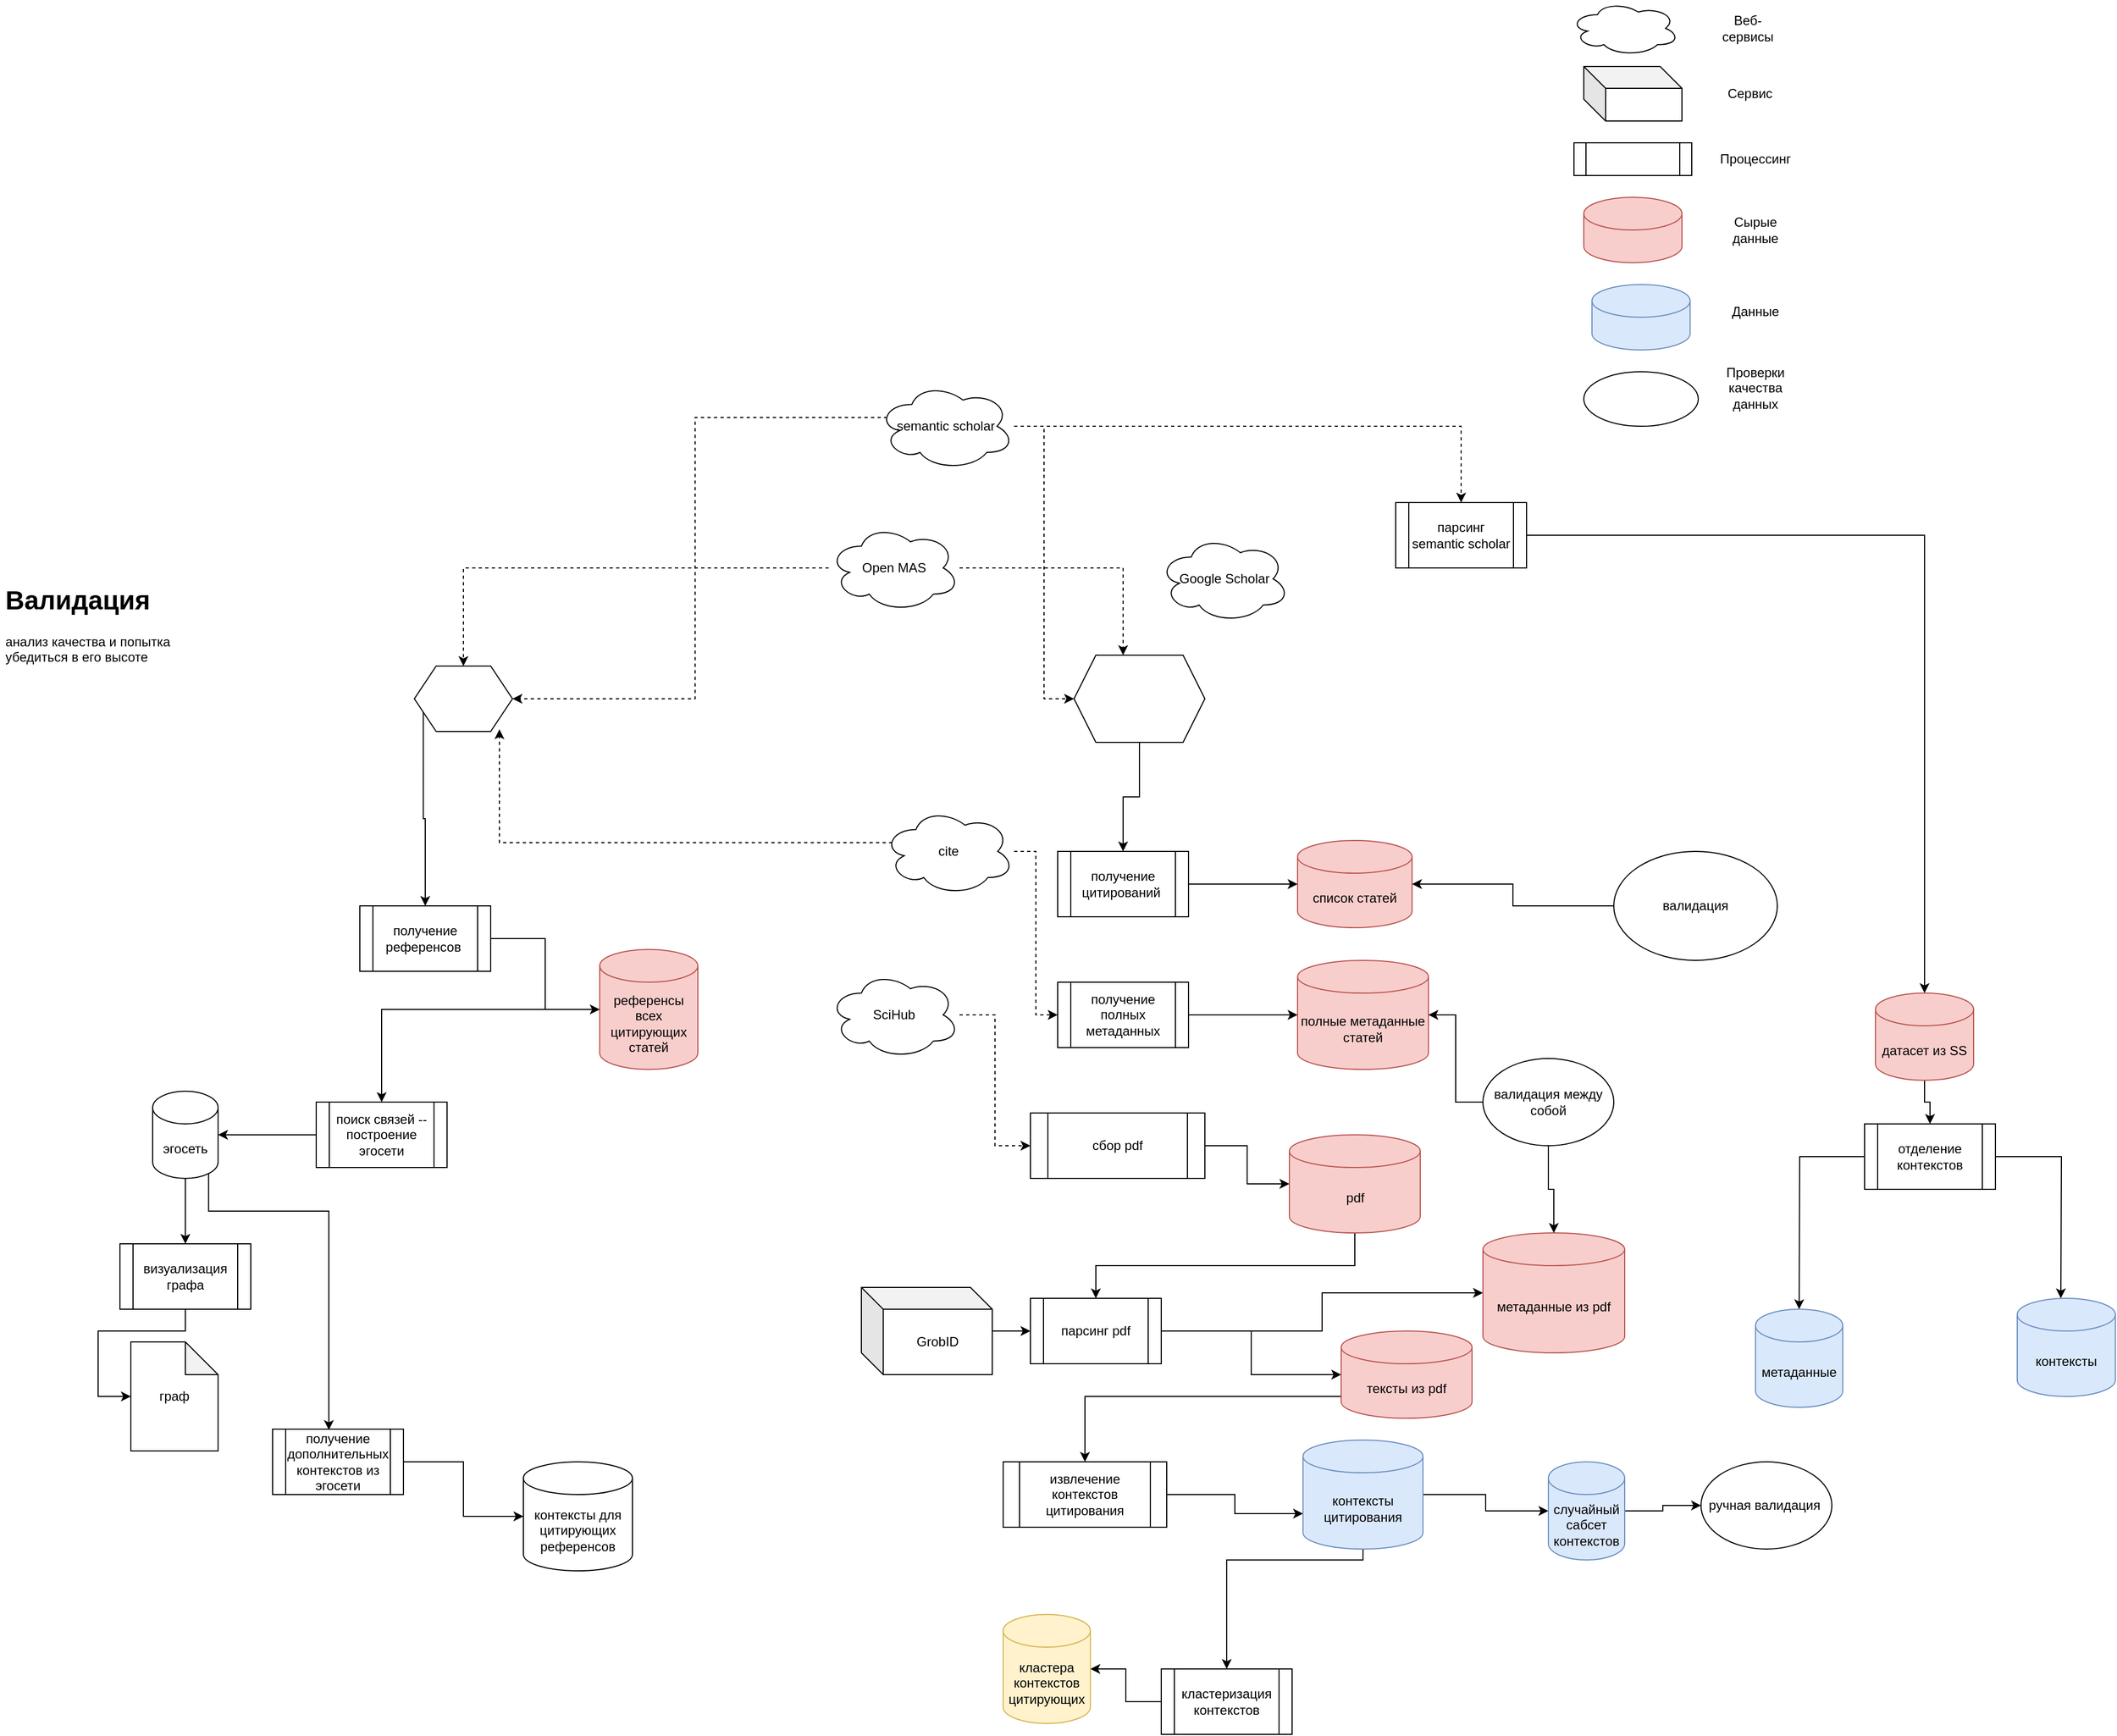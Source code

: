<mxfile version="17.4.0" type="github"><diagram id="hcP1Pp9ipcXUoe1VHoGx" name="Page-1"><mxGraphModel dx="1144" dy="587" grid="1" gridSize="10" guides="1" tooltips="1" connect="1" arrows="1" fold="1" page="1" pageScale="1" pageWidth="1100" pageHeight="1700" math="0" shadow="0"><root><mxCell id="0"/><mxCell id="1" parent="0"/><mxCell id="gaeL85kwDR5vp7jidNib-1" value="полные метаданные статей" style="shape=cylinder3;whiteSpace=wrap;html=1;boundedLbl=1;backgroundOutline=1;size=15;fillColor=#f8cecc;strokeColor=#b85450;" vertex="1" parent="1"><mxGeometry x="1230" y="920" width="120" height="100" as="geometry"/></mxCell><mxCell id="gaeL85kwDR5vp7jidNib-2" style="edgeStyle=orthogonalEdgeStyle;rounded=0;orthogonalLoop=1;jettySize=auto;html=1;entryX=0;entryY=0.5;entryDx=0;entryDy=0;entryPerimeter=0;" edge="1" parent="1" source="gaeL85kwDR5vp7jidNib-3" target="gaeL85kwDR5vp7jidNib-5"><mxGeometry relative="1" as="geometry"/></mxCell><mxCell id="gaeL85kwDR5vp7jidNib-3" value="сбор pdf" style="shape=process;whiteSpace=wrap;html=1;backgroundOutline=1;" vertex="1" parent="1"><mxGeometry x="985" y="1060" width="160" height="60" as="geometry"/></mxCell><mxCell id="gaeL85kwDR5vp7jidNib-4" style="edgeStyle=orthogonalEdgeStyle;rounded=0;orthogonalLoop=1;jettySize=auto;html=1;entryX=0.5;entryY=0;entryDx=0;entryDy=0;" edge="1" parent="1" source="gaeL85kwDR5vp7jidNib-5" target="gaeL85kwDR5vp7jidNib-19"><mxGeometry relative="1" as="geometry"><Array as="points"><mxPoint x="1283" y="1200"/><mxPoint x="1045" y="1200"/></Array></mxGeometry></mxCell><mxCell id="gaeL85kwDR5vp7jidNib-5" value="pdf" style="shape=cylinder3;whiteSpace=wrap;html=1;boundedLbl=1;backgroundOutline=1;size=15;fillColor=#f8cecc;strokeColor=#b85450;" vertex="1" parent="1"><mxGeometry x="1222.5" y="1080" width="120" height="90" as="geometry"/></mxCell><mxCell id="gaeL85kwDR5vp7jidNib-6" style="edgeStyle=orthogonalEdgeStyle;rounded=0;orthogonalLoop=1;jettySize=auto;html=1;entryX=0;entryY=0;entryDx=0;entryDy=67.5;entryPerimeter=0;" edge="1" parent="1" source="gaeL85kwDR5vp7jidNib-7" target="gaeL85kwDR5vp7jidNib-9"><mxGeometry relative="1" as="geometry"><mxPoint x="1245" y="1400" as="targetPoint"/></mxGeometry></mxCell><mxCell id="gaeL85kwDR5vp7jidNib-7" value="извлечение контекстов цитирования" style="shape=process;whiteSpace=wrap;html=1;backgroundOutline=1;" vertex="1" parent="1"><mxGeometry x="960" y="1380" width="150" height="60" as="geometry"/></mxCell><mxCell id="gaeL85kwDR5vp7jidNib-8" value="" style="edgeStyle=orthogonalEdgeStyle;rounded=0;orthogonalLoop=1;jettySize=auto;html=1;" edge="1" parent="1" source="gaeL85kwDR5vp7jidNib-9" target="gaeL85kwDR5vp7jidNib-30"><mxGeometry relative="1" as="geometry"/></mxCell><mxCell id="gaeL85kwDR5vp7jidNib-66" style="edgeStyle=orthogonalEdgeStyle;rounded=0;orthogonalLoop=1;jettySize=auto;html=1;" edge="1" parent="1" source="gaeL85kwDR5vp7jidNib-9" target="gaeL85kwDR5vp7jidNib-65"><mxGeometry relative="1" as="geometry"><Array as="points"><mxPoint x="1290" y="1470"/><mxPoint x="1165" y="1470"/></Array></mxGeometry></mxCell><mxCell id="gaeL85kwDR5vp7jidNib-9" value="контексты цитирования" style="shape=cylinder3;whiteSpace=wrap;html=1;boundedLbl=1;backgroundOutline=1;size=15;fillColor=#dae8fc;strokeColor=#6c8ebf;" vertex="1" parent="1"><mxGeometry x="1235" y="1360" width="110" height="100" as="geometry"/></mxCell><mxCell id="gaeL85kwDR5vp7jidNib-10" style="edgeStyle=orthogonalEdgeStyle;rounded=0;orthogonalLoop=1;jettySize=auto;html=1;" edge="1" parent="1" source="gaeL85kwDR5vp7jidNib-11" target="gaeL85kwDR5vp7jidNib-1"><mxGeometry relative="1" as="geometry"/></mxCell><mxCell id="gaeL85kwDR5vp7jidNib-11" value="получение полных метаданных" style="shape=process;whiteSpace=wrap;html=1;backgroundOutline=1;" vertex="1" parent="1"><mxGeometry x="1010" y="940" width="120" height="60" as="geometry"/></mxCell><mxCell id="gaeL85kwDR5vp7jidNib-12" value="список статей" style="shape=cylinder3;whiteSpace=wrap;html=1;boundedLbl=1;backgroundOutline=1;size=15;fillColor=#f8cecc;strokeColor=#b85450;" vertex="1" parent="1"><mxGeometry x="1230" y="810" width="105" height="80" as="geometry"/></mxCell><mxCell id="gaeL85kwDR5vp7jidNib-13" style="edgeStyle=orthogonalEdgeStyle;rounded=0;orthogonalLoop=1;jettySize=auto;html=1;" edge="1" parent="1" source="gaeL85kwDR5vp7jidNib-14" target="gaeL85kwDR5vp7jidNib-12"><mxGeometry relative="1" as="geometry"/></mxCell><mxCell id="gaeL85kwDR5vp7jidNib-14" value="получение цитирований&amp;nbsp;" style="shape=process;whiteSpace=wrap;html=1;backgroundOutline=1;" vertex="1" parent="1"><mxGeometry x="1010" y="820" width="120" height="60" as="geometry"/></mxCell><mxCell id="gaeL85kwDR5vp7jidNib-15" style="edgeStyle=orthogonalEdgeStyle;rounded=0;orthogonalLoop=1;jettySize=auto;html=1;" edge="1" parent="1" source="gaeL85kwDR5vp7jidNib-16" target="gaeL85kwDR5vp7jidNib-12"><mxGeometry relative="1" as="geometry"/></mxCell><mxCell id="gaeL85kwDR5vp7jidNib-16" value="валидация" style="ellipse;whiteSpace=wrap;html=1;" vertex="1" parent="1"><mxGeometry x="1520" y="820" width="150" height="100" as="geometry"/></mxCell><mxCell id="gaeL85kwDR5vp7jidNib-17" style="edgeStyle=orthogonalEdgeStyle;rounded=0;orthogonalLoop=1;jettySize=auto;html=1;" edge="1" parent="1" source="gaeL85kwDR5vp7jidNib-19" target="gaeL85kwDR5vp7jidNib-21"><mxGeometry relative="1" as="geometry"/></mxCell><mxCell id="gaeL85kwDR5vp7jidNib-18" style="edgeStyle=orthogonalEdgeStyle;rounded=0;orthogonalLoop=1;jettySize=auto;html=1;entryX=0;entryY=0.5;entryDx=0;entryDy=0;entryPerimeter=0;" edge="1" parent="1" source="gaeL85kwDR5vp7jidNib-19" target="gaeL85kwDR5vp7jidNib-22"><mxGeometry relative="1" as="geometry"><mxPoint x="1320" y="1230" as="targetPoint"/></mxGeometry></mxCell><mxCell id="gaeL85kwDR5vp7jidNib-19" value="парсинг pdf" style="shape=process;whiteSpace=wrap;html=1;backgroundOutline=1;" vertex="1" parent="1"><mxGeometry x="985" y="1230" width="120" height="60" as="geometry"/></mxCell><mxCell id="gaeL85kwDR5vp7jidNib-20" style="edgeStyle=orthogonalEdgeStyle;rounded=0;orthogonalLoop=1;jettySize=auto;html=1;entryX=0.5;entryY=0;entryDx=0;entryDy=0;" edge="1" parent="1" source="gaeL85kwDR5vp7jidNib-21" target="gaeL85kwDR5vp7jidNib-7"><mxGeometry relative="1" as="geometry"><Array as="points"><mxPoint x="1230" y="1320"/><mxPoint x="1035" y="1320"/></Array></mxGeometry></mxCell><mxCell id="gaeL85kwDR5vp7jidNib-21" value="тексты из pdf" style="shape=cylinder3;whiteSpace=wrap;html=1;boundedLbl=1;backgroundOutline=1;size=15;fillColor=#f8cecc;strokeColor=#b85450;" vertex="1" parent="1"><mxGeometry x="1270" y="1260" width="120" height="80" as="geometry"/></mxCell><mxCell id="gaeL85kwDR5vp7jidNib-22" value="метаданные из pdf" style="shape=cylinder3;whiteSpace=wrap;html=1;boundedLbl=1;backgroundOutline=1;size=15;fillColor=#f8cecc;strokeColor=#b85450;" vertex="1" parent="1"><mxGeometry x="1400" y="1170" width="130" height="110" as="geometry"/></mxCell><mxCell id="gaeL85kwDR5vp7jidNib-23" style="edgeStyle=orthogonalEdgeStyle;rounded=0;orthogonalLoop=1;jettySize=auto;html=1;" edge="1" parent="1" source="gaeL85kwDR5vp7jidNib-25" target="gaeL85kwDR5vp7jidNib-22"><mxGeometry relative="1" as="geometry"/></mxCell><mxCell id="gaeL85kwDR5vp7jidNib-24" style="edgeStyle=orthogonalEdgeStyle;rounded=0;orthogonalLoop=1;jettySize=auto;html=1;" edge="1" parent="1" source="gaeL85kwDR5vp7jidNib-25" target="gaeL85kwDR5vp7jidNib-1"><mxGeometry relative="1" as="geometry"/></mxCell><mxCell id="gaeL85kwDR5vp7jidNib-25" value="валидация между собой" style="ellipse;whiteSpace=wrap;html=1;" vertex="1" parent="1"><mxGeometry x="1400" y="1010" width="120" height="80" as="geometry"/></mxCell><mxCell id="gaeL85kwDR5vp7jidNib-26" style="edgeStyle=orthogonalEdgeStyle;rounded=0;orthogonalLoop=1;jettySize=auto;html=1;entryX=0.5;entryY=0;entryDx=0;entryDy=0;entryPerimeter=0;" edge="1" parent="1" source="gaeL85kwDR5vp7jidNib-27" target="gaeL85kwDR5vp7jidNib-32"><mxGeometry relative="1" as="geometry"/></mxCell><mxCell id="gaeL85kwDR5vp7jidNib-27" value="парсинг semantic scholar" style="shape=process;whiteSpace=wrap;html=1;backgroundOutline=1;" vertex="1" parent="1"><mxGeometry x="1320" y="500" width="120" height="60" as="geometry"/></mxCell><mxCell id="gaeL85kwDR5vp7jidNib-28" value="ручная валидация&amp;nbsp;" style="ellipse;whiteSpace=wrap;html=1;" vertex="1" parent="1"><mxGeometry x="1600" y="1380" width="120" height="80" as="geometry"/></mxCell><mxCell id="gaeL85kwDR5vp7jidNib-29" value="" style="edgeStyle=orthogonalEdgeStyle;rounded=0;orthogonalLoop=1;jettySize=auto;html=1;" edge="1" parent="1" source="gaeL85kwDR5vp7jidNib-30" target="gaeL85kwDR5vp7jidNib-28"><mxGeometry relative="1" as="geometry"/></mxCell><mxCell id="gaeL85kwDR5vp7jidNib-30" value="случайный сабсет контекстов" style="shape=cylinder3;whiteSpace=wrap;html=1;boundedLbl=1;backgroundOutline=1;size=15;fillColor=#dae8fc;strokeColor=#6c8ebf;" vertex="1" parent="1"><mxGeometry x="1460" y="1380" width="70" height="90" as="geometry"/></mxCell><mxCell id="gaeL85kwDR5vp7jidNib-31" value="&lt;h1&gt;Валидация&lt;/h1&gt;&lt;div&gt;анализ качества и попытка убедиться в его высоте&lt;/div&gt;" style="text;html=1;strokeColor=none;fillColor=none;spacing=5;spacingTop=-20;whiteSpace=wrap;overflow=hidden;rounded=0;" vertex="1" parent="1"><mxGeometry x="40" y="570" width="190" height="120" as="geometry"/></mxCell><mxCell id="gaeL85kwDR5vp7jidNib-69" value="" style="edgeStyle=orthogonalEdgeStyle;rounded=0;orthogonalLoop=1;jettySize=auto;html=1;" edge="1" parent="1" source="gaeL85kwDR5vp7jidNib-32" target="gaeL85kwDR5vp7jidNib-68"><mxGeometry relative="1" as="geometry"/></mxCell><mxCell id="gaeL85kwDR5vp7jidNib-32" value="датасет из SS" style="shape=cylinder3;whiteSpace=wrap;html=1;boundedLbl=1;backgroundOutline=1;size=15;fillColor=#f8cecc;strokeColor=#b85450;" vertex="1" parent="1"><mxGeometry x="1760" y="950" width="90" height="80" as="geometry"/></mxCell><mxCell id="gaeL85kwDR5vp7jidNib-33" style="edgeStyle=orthogonalEdgeStyle;rounded=0;orthogonalLoop=1;jettySize=auto;html=1;entryX=0.5;entryY=0;entryDx=0;entryDy=0;dashed=1;" edge="1" parent="1" source="gaeL85kwDR5vp7jidNib-36" target="gaeL85kwDR5vp7jidNib-27"><mxGeometry relative="1" as="geometry"/></mxCell><mxCell id="gaeL85kwDR5vp7jidNib-34" style="edgeStyle=orthogonalEdgeStyle;rounded=0;orthogonalLoop=1;jettySize=auto;html=1;entryX=0;entryY=0.5;entryDx=0;entryDy=0;dashed=1;" edge="1" parent="1" source="gaeL85kwDR5vp7jidNib-36" target="gaeL85kwDR5vp7jidNib-37"><mxGeometry relative="1" as="geometry"/></mxCell><mxCell id="gaeL85kwDR5vp7jidNib-35" style="edgeStyle=orthogonalEdgeStyle;rounded=0;orthogonalLoop=1;jettySize=auto;html=1;exitX=0.07;exitY=0.4;exitDx=0;exitDy=0;exitPerimeter=0;entryX=1;entryY=0.5;entryDx=0;entryDy=0;dashed=1;" edge="1" parent="1" source="gaeL85kwDR5vp7jidNib-36" target="gaeL85kwDR5vp7jidNib-63"><mxGeometry relative="1" as="geometry"/></mxCell><mxCell id="gaeL85kwDR5vp7jidNib-36" value="semantic scholar" style="ellipse;shape=cloud;whiteSpace=wrap;html=1;" vertex="1" parent="1"><mxGeometry x="845" y="390" width="125" height="80" as="geometry"/></mxCell><mxCell id="gaeL85kwDR5vp7jidNib-75" style="edgeStyle=orthogonalEdgeStyle;rounded=0;orthogonalLoop=1;jettySize=auto;html=1;" edge="1" parent="1" source="gaeL85kwDR5vp7jidNib-37" target="gaeL85kwDR5vp7jidNib-14"><mxGeometry relative="1" as="geometry"/></mxCell><mxCell id="gaeL85kwDR5vp7jidNib-37" value="" style="shape=hexagon;perimeter=hexagonPerimeter2;whiteSpace=wrap;html=1;fixedSize=1;" vertex="1" parent="1"><mxGeometry x="1025" y="640" width="120" height="80" as="geometry"/></mxCell><mxCell id="gaeL85kwDR5vp7jidNib-38" style="edgeStyle=orthogonalEdgeStyle;rounded=0;orthogonalLoop=1;jettySize=auto;html=1;entryX=0.375;entryY=0;entryDx=0;entryDy=0;dashed=1;" edge="1" parent="1" source="gaeL85kwDR5vp7jidNib-40" target="gaeL85kwDR5vp7jidNib-37"><mxGeometry relative="1" as="geometry"/></mxCell><mxCell id="gaeL85kwDR5vp7jidNib-39" style="edgeStyle=orthogonalEdgeStyle;rounded=0;orthogonalLoop=1;jettySize=auto;html=1;dashed=1;" edge="1" parent="1" source="gaeL85kwDR5vp7jidNib-40" target="gaeL85kwDR5vp7jidNib-63"><mxGeometry relative="1" as="geometry"/></mxCell><mxCell id="gaeL85kwDR5vp7jidNib-40" value="Open MAS" style="ellipse;shape=cloud;whiteSpace=wrap;html=1;" vertex="1" parent="1"><mxGeometry x="800" y="520" width="120" height="80" as="geometry"/></mxCell><mxCell id="gaeL85kwDR5vp7jidNib-41" value="Google Scholar" style="ellipse;shape=cloud;whiteSpace=wrap;html=1;" vertex="1" parent="1"><mxGeometry x="1102.5" y="530" width="120" height="80" as="geometry"/></mxCell><mxCell id="gaeL85kwDR5vp7jidNib-87" style="edgeStyle=orthogonalEdgeStyle;rounded=0;orthogonalLoop=1;jettySize=auto;html=1;entryX=0;entryY=0.5;entryDx=0;entryDy=0;" edge="1" parent="1" source="gaeL85kwDR5vp7jidNib-43" target="gaeL85kwDR5vp7jidNib-19"><mxGeometry relative="1" as="geometry"/></mxCell><mxCell id="gaeL85kwDR5vp7jidNib-43" value="GrobID" style="shape=cube;whiteSpace=wrap;html=1;boundedLbl=1;backgroundOutline=1;darkOpacity=0.05;darkOpacity2=0.1;" vertex="1" parent="1"><mxGeometry x="830" y="1220" width="120" height="80" as="geometry"/></mxCell><mxCell id="gaeL85kwDR5vp7jidNib-44" style="edgeStyle=orthogonalEdgeStyle;rounded=0;orthogonalLoop=1;jettySize=auto;html=1;entryX=0;entryY=0.5;entryDx=0;entryDy=0;dashed=1;" edge="1" parent="1" source="gaeL85kwDR5vp7jidNib-46" target="gaeL85kwDR5vp7jidNib-11"><mxGeometry relative="1" as="geometry"/></mxCell><mxCell id="gaeL85kwDR5vp7jidNib-45" style="edgeStyle=orthogonalEdgeStyle;rounded=0;orthogonalLoop=1;jettySize=auto;html=1;exitX=0.07;exitY=0.4;exitDx=0;exitDy=0;exitPerimeter=0;entryX=0.867;entryY=0.967;entryDx=0;entryDy=0;entryPerimeter=0;dashed=1;" edge="1" parent="1" source="gaeL85kwDR5vp7jidNib-46" target="gaeL85kwDR5vp7jidNib-63"><mxGeometry relative="1" as="geometry"/></mxCell><mxCell id="gaeL85kwDR5vp7jidNib-46" value="cite" style="ellipse;shape=cloud;whiteSpace=wrap;html=1;" vertex="1" parent="1"><mxGeometry x="850" y="780" width="120" height="80" as="geometry"/></mxCell><mxCell id="gaeL85kwDR5vp7jidNib-47" style="edgeStyle=orthogonalEdgeStyle;rounded=0;orthogonalLoop=1;jettySize=auto;html=1;entryX=0;entryY=0.5;entryDx=0;entryDy=0;dashed=1;" edge="1" parent="1" source="gaeL85kwDR5vp7jidNib-48" target="gaeL85kwDR5vp7jidNib-3"><mxGeometry relative="1" as="geometry"/></mxCell><mxCell id="gaeL85kwDR5vp7jidNib-48" value="SciHub" style="ellipse;shape=cloud;whiteSpace=wrap;html=1;" vertex="1" parent="1"><mxGeometry x="800" y="930" width="120" height="80" as="geometry"/></mxCell><mxCell id="gaeL85kwDR5vp7jidNib-49" value="" style="ellipse;shape=cloud;whiteSpace=wrap;html=1;" vertex="1" parent="1"><mxGeometry x="1480" y="40" width="100" height="50" as="geometry"/></mxCell><mxCell id="gaeL85kwDR5vp7jidNib-50" value="Веб-сервисы" style="text;html=1;strokeColor=none;fillColor=none;align=center;verticalAlign=middle;whiteSpace=wrap;rounded=0;" vertex="1" parent="1"><mxGeometry x="1612.5" y="50" width="60" height="30" as="geometry"/></mxCell><mxCell id="gaeL85kwDR5vp7jidNib-51" value="" style="shape=cube;whiteSpace=wrap;html=1;boundedLbl=1;backgroundOutline=1;darkOpacity=0.05;darkOpacity2=0.1;" vertex="1" parent="1"><mxGeometry x="1492.5" y="100" width="90" height="50" as="geometry"/></mxCell><mxCell id="gaeL85kwDR5vp7jidNib-52" value="Сервис" style="text;html=1;strokeColor=none;fillColor=none;align=center;verticalAlign=middle;whiteSpace=wrap;rounded=0;" vertex="1" parent="1"><mxGeometry x="1615" y="110" width="60" height="30" as="geometry"/></mxCell><mxCell id="gaeL85kwDR5vp7jidNib-53" value="" style="shape=process;whiteSpace=wrap;html=1;backgroundOutline=1;" vertex="1" parent="1"><mxGeometry x="1483.5" y="170" width="108" height="30" as="geometry"/></mxCell><mxCell id="gaeL85kwDR5vp7jidNib-54" value="" style="shape=cylinder3;whiteSpace=wrap;html=1;boundedLbl=1;backgroundOutline=1;size=15;fillColor=#f8cecc;strokeColor=#b85450;" vertex="1" parent="1"><mxGeometry x="1492.5" y="220" width="90" height="60" as="geometry"/></mxCell><mxCell id="gaeL85kwDR5vp7jidNib-55" value="Процессинг" style="text;html=1;strokeColor=none;fillColor=none;align=center;verticalAlign=middle;whiteSpace=wrap;rounded=0;" vertex="1" parent="1"><mxGeometry x="1620" y="170" width="60" height="30" as="geometry"/></mxCell><mxCell id="gaeL85kwDR5vp7jidNib-56" value="Сырые данные" style="text;html=1;strokeColor=none;fillColor=none;align=center;verticalAlign=middle;whiteSpace=wrap;rounded=0;" vertex="1" parent="1"><mxGeometry x="1620" y="235" width="60" height="30" as="geometry"/></mxCell><mxCell id="gaeL85kwDR5vp7jidNib-57" value="" style="shape=cylinder3;whiteSpace=wrap;html=1;boundedLbl=1;backgroundOutline=1;size=15;fillColor=#dae8fc;strokeColor=#6c8ebf;" vertex="1" parent="1"><mxGeometry x="1500" y="300" width="90" height="60" as="geometry"/></mxCell><mxCell id="gaeL85kwDR5vp7jidNib-58" value="Данные" style="text;html=1;strokeColor=none;fillColor=none;align=center;verticalAlign=middle;whiteSpace=wrap;rounded=0;" vertex="1" parent="1"><mxGeometry x="1620" y="310" width="60" height="30" as="geometry"/></mxCell><mxCell id="gaeL85kwDR5vp7jidNib-59" value="" style="ellipse;whiteSpace=wrap;html=1;" vertex="1" parent="1"><mxGeometry x="1492.5" y="380" width="105" height="50" as="geometry"/></mxCell><mxCell id="gaeL85kwDR5vp7jidNib-60" value="Проверки качества данных" style="text;html=1;strokeColor=none;fillColor=none;align=center;verticalAlign=middle;whiteSpace=wrap;rounded=0;" vertex="1" parent="1"><mxGeometry x="1620" y="380" width="60" height="30" as="geometry"/></mxCell><mxCell id="gaeL85kwDR5vp7jidNib-81" style="edgeStyle=orthogonalEdgeStyle;rounded=0;orthogonalLoop=1;jettySize=auto;html=1;" edge="1" parent="1" source="gaeL85kwDR5vp7jidNib-61" target="gaeL85kwDR5vp7jidNib-80"><mxGeometry relative="1" as="geometry"/></mxCell><mxCell id="gaeL85kwDR5vp7jidNib-61" value="получение референсов&amp;nbsp;" style="shape=process;whiteSpace=wrap;html=1;backgroundOutline=1;" vertex="1" parent="1"><mxGeometry x="370" y="870" width="120" height="60" as="geometry"/></mxCell><mxCell id="gaeL85kwDR5vp7jidNib-62" style="edgeStyle=orthogonalEdgeStyle;rounded=0;orthogonalLoop=1;jettySize=auto;html=1;exitX=0;exitY=0.75;exitDx=0;exitDy=0;" edge="1" parent="1" source="gaeL85kwDR5vp7jidNib-63" target="gaeL85kwDR5vp7jidNib-61"><mxGeometry relative="1" as="geometry"/></mxCell><mxCell id="gaeL85kwDR5vp7jidNib-63" value="" style="shape=hexagon;perimeter=hexagonPerimeter2;whiteSpace=wrap;html=1;fixedSize=1;" vertex="1" parent="1"><mxGeometry x="420" y="650" width="90" height="60" as="geometry"/></mxCell><mxCell id="gaeL85kwDR5vp7jidNib-86" style="edgeStyle=orthogonalEdgeStyle;rounded=0;orthogonalLoop=1;jettySize=auto;html=1;entryX=0;entryY=0.5;entryDx=0;entryDy=0;entryPerimeter=0;" edge="1" parent="1" source="gaeL85kwDR5vp7jidNib-64" target="gaeL85kwDR5vp7jidNib-77"><mxGeometry relative="1" as="geometry"/></mxCell><mxCell id="gaeL85kwDR5vp7jidNib-64" value="визуализация графа" style="shape=process;whiteSpace=wrap;html=1;backgroundOutline=1;" vertex="1" parent="1"><mxGeometry x="150" y="1180" width="120" height="60" as="geometry"/></mxCell><mxCell id="gaeL85kwDR5vp7jidNib-92" style="edgeStyle=orthogonalEdgeStyle;rounded=0;orthogonalLoop=1;jettySize=auto;html=1;" edge="1" parent="1" source="gaeL85kwDR5vp7jidNib-65" target="gaeL85kwDR5vp7jidNib-67"><mxGeometry relative="1" as="geometry"/></mxCell><mxCell id="gaeL85kwDR5vp7jidNib-65" value="кластеризация&lt;br&gt;контекстов" style="shape=process;whiteSpace=wrap;html=1;backgroundOutline=1;" vertex="1" parent="1"><mxGeometry x="1105" y="1570" width="120" height="60" as="geometry"/></mxCell><mxCell id="gaeL85kwDR5vp7jidNib-67" value="кластера контекстов цитирующих" style="shape=cylinder3;whiteSpace=wrap;html=1;boundedLbl=1;backgroundOutline=1;size=15;fillColor=#fff2cc;strokeColor=#d6b656;" vertex="1" parent="1"><mxGeometry x="960" y="1520" width="80" height="100" as="geometry"/></mxCell><mxCell id="gaeL85kwDR5vp7jidNib-70" style="edgeStyle=orthogonalEdgeStyle;rounded=0;orthogonalLoop=1;jettySize=auto;html=1;" edge="1" parent="1" source="gaeL85kwDR5vp7jidNib-68"><mxGeometry relative="1" as="geometry"><mxPoint x="1690" y="1240" as="targetPoint"/></mxGeometry></mxCell><mxCell id="gaeL85kwDR5vp7jidNib-71" style="edgeStyle=orthogonalEdgeStyle;rounded=0;orthogonalLoop=1;jettySize=auto;html=1;" edge="1" parent="1" source="gaeL85kwDR5vp7jidNib-68"><mxGeometry relative="1" as="geometry"><mxPoint x="1930" y="1230" as="targetPoint"/></mxGeometry></mxCell><mxCell id="gaeL85kwDR5vp7jidNib-68" value="отделение контекстов" style="shape=process;whiteSpace=wrap;html=1;backgroundOutline=1;" vertex="1" parent="1"><mxGeometry x="1750" y="1070" width="120" height="60" as="geometry"/></mxCell><mxCell id="gaeL85kwDR5vp7jidNib-72" value="метаданные" style="shape=cylinder3;whiteSpace=wrap;html=1;boundedLbl=1;backgroundOutline=1;size=15;fillColor=#dae8fc;strokeColor=#6c8ebf;" vertex="1" parent="1"><mxGeometry x="1650" y="1240" width="80" height="90" as="geometry"/></mxCell><mxCell id="gaeL85kwDR5vp7jidNib-74" value="контексты" style="shape=cylinder3;whiteSpace=wrap;html=1;boundedLbl=1;backgroundOutline=1;size=15;fillColor=#dae8fc;strokeColor=#6c8ebf;" vertex="1" parent="1"><mxGeometry x="1890" y="1230" width="90" height="90" as="geometry"/></mxCell><mxCell id="gaeL85kwDR5vp7jidNib-77" value="граф" style="shape=note;whiteSpace=wrap;html=1;backgroundOutline=1;darkOpacity=0.05;" vertex="1" parent="1"><mxGeometry x="160" y="1270" width="80" height="100" as="geometry"/></mxCell><mxCell id="gaeL85kwDR5vp7jidNib-84" style="edgeStyle=orthogonalEdgeStyle;rounded=0;orthogonalLoop=1;jettySize=auto;html=1;" edge="1" parent="1" source="gaeL85kwDR5vp7jidNib-78" target="gaeL85kwDR5vp7jidNib-83"><mxGeometry relative="1" as="geometry"/></mxCell><mxCell id="gaeL85kwDR5vp7jidNib-78" value="поиск связей -- построение эгосети" style="shape=process;whiteSpace=wrap;html=1;backgroundOutline=1;" vertex="1" parent="1"><mxGeometry x="330" y="1050" width="120" height="60" as="geometry"/></mxCell><mxCell id="gaeL85kwDR5vp7jidNib-82" style="edgeStyle=orthogonalEdgeStyle;rounded=0;orthogonalLoop=1;jettySize=auto;html=1;entryX=0.5;entryY=0;entryDx=0;entryDy=0;" edge="1" parent="1" source="gaeL85kwDR5vp7jidNib-80" target="gaeL85kwDR5vp7jidNib-78"><mxGeometry relative="1" as="geometry"/></mxCell><mxCell id="gaeL85kwDR5vp7jidNib-80" value="референсы всех цитирующих статей" style="shape=cylinder3;whiteSpace=wrap;html=1;boundedLbl=1;backgroundOutline=1;size=15;fillColor=#f8cecc;strokeColor=#b85450;" vertex="1" parent="1"><mxGeometry x="590" y="910" width="90" height="110" as="geometry"/></mxCell><mxCell id="gaeL85kwDR5vp7jidNib-85" style="edgeStyle=orthogonalEdgeStyle;rounded=0;orthogonalLoop=1;jettySize=auto;html=1;" edge="1" parent="1" source="gaeL85kwDR5vp7jidNib-83" target="gaeL85kwDR5vp7jidNib-64"><mxGeometry relative="1" as="geometry"/></mxCell><mxCell id="gaeL85kwDR5vp7jidNib-90" style="edgeStyle=orthogonalEdgeStyle;rounded=0;orthogonalLoop=1;jettySize=auto;html=1;exitX=0.855;exitY=1;exitDx=0;exitDy=-4.35;exitPerimeter=0;entryX=0.43;entryY=0.013;entryDx=0;entryDy=0;entryPerimeter=0;" edge="1" parent="1" source="gaeL85kwDR5vp7jidNib-83" target="gaeL85kwDR5vp7jidNib-88"><mxGeometry relative="1" as="geometry"><Array as="points"><mxPoint x="231" y="1150"/><mxPoint x="342" y="1150"/></Array></mxGeometry></mxCell><mxCell id="gaeL85kwDR5vp7jidNib-83" value="эгосеть" style="shape=cylinder3;whiteSpace=wrap;html=1;boundedLbl=1;backgroundOutline=1;size=15;" vertex="1" parent="1"><mxGeometry x="180" y="1040" width="60" height="80" as="geometry"/></mxCell><mxCell id="gaeL85kwDR5vp7jidNib-91" style="edgeStyle=orthogonalEdgeStyle;rounded=0;orthogonalLoop=1;jettySize=auto;html=1;" edge="1" parent="1" source="gaeL85kwDR5vp7jidNib-88" target="gaeL85kwDR5vp7jidNib-89"><mxGeometry relative="1" as="geometry"/></mxCell><mxCell id="gaeL85kwDR5vp7jidNib-88" value="получение дополнительных контекстов из эгосети" style="shape=process;whiteSpace=wrap;html=1;backgroundOutline=1;" vertex="1" parent="1"><mxGeometry x="290" y="1350" width="120" height="60" as="geometry"/></mxCell><mxCell id="gaeL85kwDR5vp7jidNib-89" value="контексты для цитирующих референсов" style="shape=cylinder3;whiteSpace=wrap;html=1;boundedLbl=1;backgroundOutline=1;size=15;" vertex="1" parent="1"><mxGeometry x="520" y="1380" width="100" height="100" as="geometry"/></mxCell></root></mxGraphModel></diagram></mxfile>